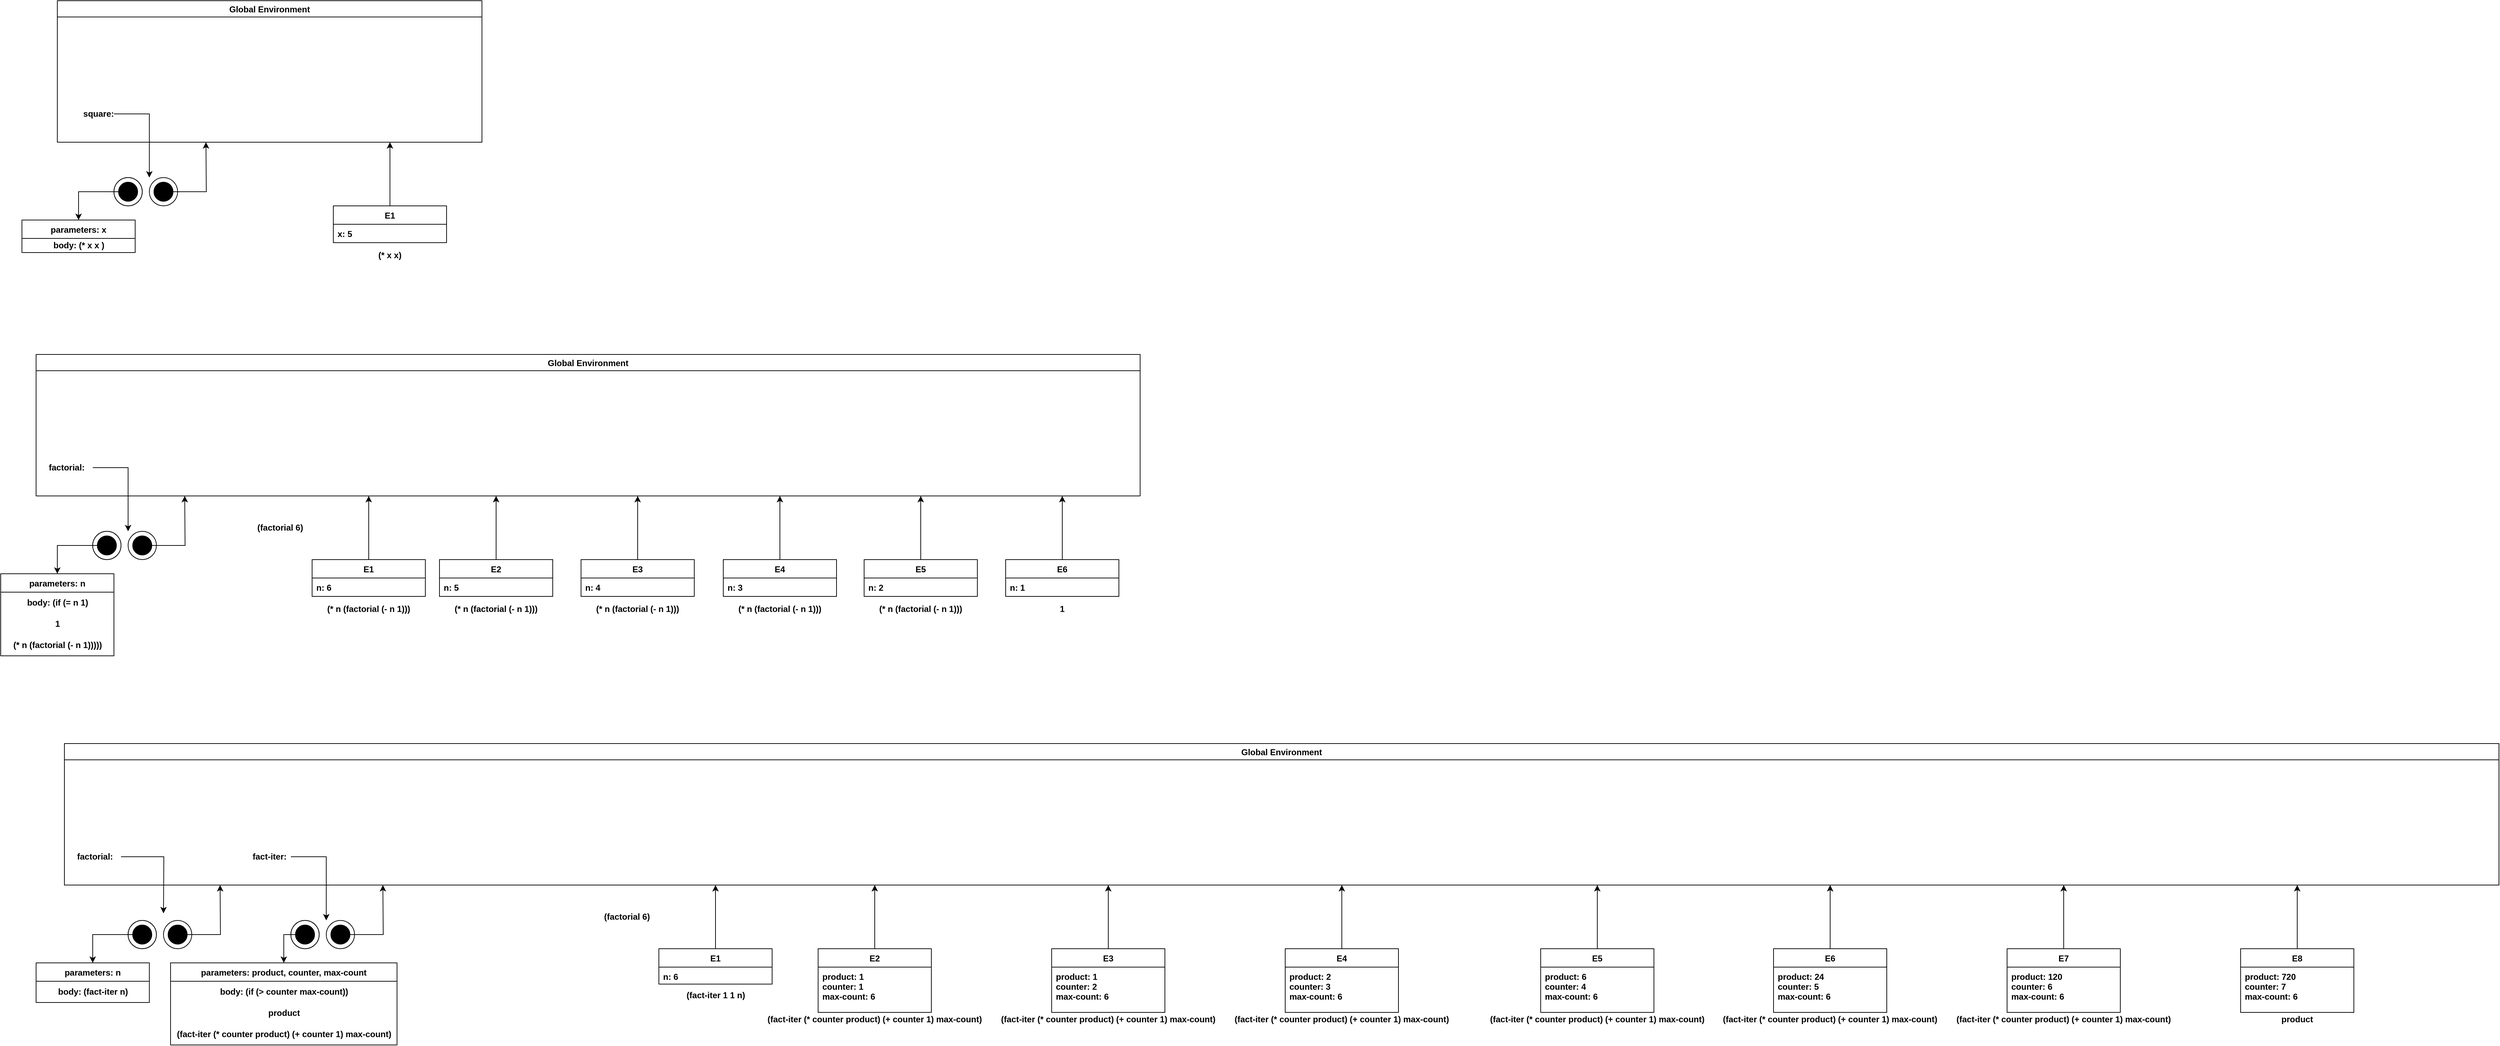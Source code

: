 <mxfile version="20.3.0" type="device"><diagram id="ziU6qe6TCh-2OA8CFNm4" name="Page-1"><mxGraphModel dx="950" dy="435" grid="1" gridSize="10" guides="1" tooltips="1" connect="1" arrows="1" fold="1" page="1" pageScale="1" pageWidth="827" pageHeight="1169" math="0" shadow="0"><root><mxCell id="0"/><mxCell id="1" parent="0"/><mxCell id="a6aJElzP8J-dyTgULd1y-1" value="" style="edgeStyle=orthogonalEdgeStyle;rounded=0;orthogonalLoop=1;jettySize=auto;html=1;" parent="1" source="a6aJElzP8J-dyTgULd1y-2" edge="1"><mxGeometry relative="1" as="geometry"><mxPoint x="610" y="410" as="targetPoint"/><Array as="points"><mxPoint x="610" y="430"/><mxPoint x="610" y="430"/></Array></mxGeometry></mxCell><mxCell id="a6aJElzP8J-dyTgULd1y-2" value="E1" style="swimlane;fontStyle=1;align=center;verticalAlign=top;childLayout=stackLayout;horizontal=1;startSize=26;horizontalStack=0;resizeParent=1;resizeParentMax=0;resizeLast=0;collapsible=1;marginBottom=0;" parent="1" vertex="1"><mxGeometry x="530" y="500" width="160" height="52" as="geometry"/></mxCell><mxCell id="a6aJElzP8J-dyTgULd1y-3" value="x: 5" style="text;strokeColor=none;fillColor=none;align=left;verticalAlign=top;spacingLeft=4;spacingRight=4;overflow=hidden;rotatable=0;points=[[0,0.5],[1,0.5]];portConstraint=eastwest;fontStyle=1" parent="a6aJElzP8J-dyTgULd1y-2" vertex="1"><mxGeometry y="26" width="160" height="26" as="geometry"/></mxCell><mxCell id="a6aJElzP8J-dyTgULd1y-4" value="(* x x)" style="text;html=1;strokeColor=none;fillColor=none;align=center;verticalAlign=middle;whiteSpace=wrap;rounded=0;fontStyle=1" parent="1" vertex="1"><mxGeometry x="590" y="560" width="40" height="20" as="geometry"/></mxCell><mxCell id="a6aJElzP8J-dyTgULd1y-5" value="Global Environment" style="swimlane;labelBackgroundColor=#ffffff;" parent="1" vertex="1"><mxGeometry x="140" y="210" width="600" height="200" as="geometry"/></mxCell><mxCell id="a6aJElzP8J-dyTgULd1y-6" value="&lt;b&gt;square:&amp;nbsp;&lt;/b&gt;" style="text;html=1;strokeColor=none;fillColor=none;align=center;verticalAlign=middle;whiteSpace=wrap;rounded=0;labelBackgroundColor=#ffffff;" parent="a6aJElzP8J-dyTgULd1y-5" vertex="1"><mxGeometry x="40" y="150" width="40" height="20" as="geometry"/></mxCell><mxCell id="a6aJElzP8J-dyTgULd1y-7" value="" style="group" parent="1" connectable="0" vertex="1"><mxGeometry x="220" y="460" width="40" height="40" as="geometry"/></mxCell><mxCell id="a6aJElzP8J-dyTgULd1y-8" value="" style="ellipse;whiteSpace=wrap;html=1;aspect=fixed;labelBackgroundColor=#ffffff;" parent="a6aJElzP8J-dyTgULd1y-7" vertex="1"><mxGeometry width="40" height="40" as="geometry"/></mxCell><mxCell id="a6aJElzP8J-dyTgULd1y-9" value="" style="ellipse;whiteSpace=wrap;html=1;aspect=fixed;labelBackgroundColor=#ffffff;strokeWidth=8;fillColor=#000000;" parent="a6aJElzP8J-dyTgULd1y-7" vertex="1"><mxGeometry x="10" y="10" width="20" height="20" as="geometry"/></mxCell><mxCell id="a6aJElzP8J-dyTgULd1y-10" value="" style="group" parent="1" connectable="0" vertex="1"><mxGeometry x="220" y="460" width="40" height="40" as="geometry"/></mxCell><mxCell id="a6aJElzP8J-dyTgULd1y-11" value="" style="ellipse;whiteSpace=wrap;html=1;aspect=fixed;labelBackgroundColor=#ffffff;" parent="a6aJElzP8J-dyTgULd1y-10" vertex="1"><mxGeometry width="40" height="40" as="geometry"/></mxCell><mxCell id="a6aJElzP8J-dyTgULd1y-12" value="" style="ellipse;whiteSpace=wrap;html=1;aspect=fixed;labelBackgroundColor=#ffffff;strokeWidth=8;fillColor=#000000;" parent="a6aJElzP8J-dyTgULd1y-10" vertex="1"><mxGeometry x="10" y="10" width="20" height="20" as="geometry"/></mxCell><mxCell id="a6aJElzP8J-dyTgULd1y-13" value="" style="group" parent="1" connectable="0" vertex="1"><mxGeometry x="270" y="460" width="40" height="40" as="geometry"/></mxCell><mxCell id="a6aJElzP8J-dyTgULd1y-14" value="" style="ellipse;whiteSpace=wrap;html=1;aspect=fixed;labelBackgroundColor=#ffffff;" parent="a6aJElzP8J-dyTgULd1y-13" vertex="1"><mxGeometry width="40" height="40" as="geometry"/></mxCell><mxCell id="a6aJElzP8J-dyTgULd1y-15" value="" style="ellipse;whiteSpace=wrap;html=1;aspect=fixed;labelBackgroundColor=#ffffff;strokeWidth=8;fillColor=#000000;" parent="a6aJElzP8J-dyTgULd1y-13" vertex="1"><mxGeometry x="10" y="10" width="20" height="20" as="geometry"/></mxCell><mxCell id="a6aJElzP8J-dyTgULd1y-16" style="edgeStyle=orthogonalEdgeStyle;rounded=0;orthogonalLoop=1;jettySize=auto;html=1;" parent="1" source="a6aJElzP8J-dyTgULd1y-6" edge="1"><mxGeometry relative="1" as="geometry"><mxPoint x="270" y="460" as="targetPoint"/><Array as="points"><mxPoint x="270" y="370"/></Array></mxGeometry></mxCell><mxCell id="a6aJElzP8J-dyTgULd1y-17" value="parameters: x" style="swimlane;fontStyle=1;align=center;verticalAlign=top;childLayout=stackLayout;horizontal=1;startSize=26;horizontalStack=0;resizeParent=1;resizeParentMax=0;resizeLast=0;collapsible=1;marginBottom=0;" parent="1" vertex="1"><mxGeometry x="90" y="520" width="160" height="46" as="geometry"/></mxCell><mxCell id="a6aJElzP8J-dyTgULd1y-18" value="&lt;b&gt;body: (* x x )&lt;/b&gt;" style="text;html=1;align=center;verticalAlign=middle;resizable=0;points=[];autosize=1;strokeColor=none;" parent="a6aJElzP8J-dyTgULd1y-17" vertex="1"><mxGeometry y="26" width="160" height="20" as="geometry"/></mxCell><mxCell id="a6aJElzP8J-dyTgULd1y-19" style="edgeStyle=orthogonalEdgeStyle;rounded=0;orthogonalLoop=1;jettySize=auto;html=1;exitX=0;exitY=0.5;exitDx=0;exitDy=0;entryX=0.5;entryY=0;entryDx=0;entryDy=0;" parent="1" source="a6aJElzP8J-dyTgULd1y-12" target="a6aJElzP8J-dyTgULd1y-17" edge="1"><mxGeometry relative="1" as="geometry"/></mxCell><mxCell id="a6aJElzP8J-dyTgULd1y-20" style="edgeStyle=orthogonalEdgeStyle;rounded=0;orthogonalLoop=1;jettySize=auto;html=1;exitX=1;exitY=0.5;exitDx=0;exitDy=0;" parent="1" source="a6aJElzP8J-dyTgULd1y-15" edge="1"><mxGeometry relative="1" as="geometry"><mxPoint x="350" y="410" as="targetPoint"/></mxGeometry></mxCell><mxCell id="FKYWOg4AV1HLZsxcYAZO-21" value="" style="edgeStyle=orthogonalEdgeStyle;rounded=0;orthogonalLoop=1;jettySize=auto;html=1;" parent="1" source="FKYWOg4AV1HLZsxcYAZO-22" edge="1"><mxGeometry relative="1" as="geometry"><mxPoint x="580" y="910" as="targetPoint"/><Array as="points"><mxPoint x="580" y="930"/><mxPoint x="580" y="930"/></Array></mxGeometry></mxCell><mxCell id="FKYWOg4AV1HLZsxcYAZO-22" value="E1" style="swimlane;fontStyle=1;align=center;verticalAlign=top;childLayout=stackLayout;horizontal=1;startSize=26;horizontalStack=0;resizeParent=1;resizeParentMax=0;resizeLast=0;collapsible=1;marginBottom=0;" parent="1" vertex="1"><mxGeometry x="500" y="1000" width="160" height="52" as="geometry"/></mxCell><mxCell id="FKYWOg4AV1HLZsxcYAZO-23" value="n: 6" style="text;strokeColor=none;fillColor=none;align=left;verticalAlign=top;spacingLeft=4;spacingRight=4;overflow=hidden;rotatable=0;points=[[0,0.5],[1,0.5]];portConstraint=eastwest;fontStyle=1" parent="FKYWOg4AV1HLZsxcYAZO-22" vertex="1"><mxGeometry y="26" width="160" height="26" as="geometry"/></mxCell><mxCell id="FKYWOg4AV1HLZsxcYAZO-24" value="&lt;b style=&quot;&quot;&gt;(* n (factorial (- n 1)))&lt;/b&gt;" style="text;html=1;strokeColor=none;fillColor=none;align=center;verticalAlign=middle;whiteSpace=wrap;rounded=0;fontStyle=1" parent="1" vertex="1"><mxGeometry x="500" y="1060" width="160" height="20" as="geometry"/></mxCell><mxCell id="FKYWOg4AV1HLZsxcYAZO-25" value="Global Environment" style="swimlane;labelBackgroundColor=#ffffff;" parent="1" vertex="1"><mxGeometry x="110" y="710" width="1560" height="200" as="geometry"/></mxCell><mxCell id="FKYWOg4AV1HLZsxcYAZO-26" value="&lt;b&gt;factorial:&amp;nbsp;&lt;/b&gt;" style="text;html=1;strokeColor=none;fillColor=none;align=center;verticalAlign=middle;whiteSpace=wrap;rounded=0;labelBackgroundColor=#ffffff;" parent="FKYWOg4AV1HLZsxcYAZO-25" vertex="1"><mxGeometry x="10" y="150" width="70" height="20" as="geometry"/></mxCell><mxCell id="FKYWOg4AV1HLZsxcYAZO-27" value="" style="group" parent="1" vertex="1" connectable="0"><mxGeometry x="190" y="960" width="40" height="40" as="geometry"/></mxCell><mxCell id="FKYWOg4AV1HLZsxcYAZO-28" value="" style="ellipse;whiteSpace=wrap;html=1;aspect=fixed;labelBackgroundColor=#ffffff;" parent="FKYWOg4AV1HLZsxcYAZO-27" vertex="1"><mxGeometry width="40" height="40" as="geometry"/></mxCell><mxCell id="FKYWOg4AV1HLZsxcYAZO-29" value="" style="ellipse;whiteSpace=wrap;html=1;aspect=fixed;labelBackgroundColor=#ffffff;strokeWidth=8;fillColor=#000000;" parent="FKYWOg4AV1HLZsxcYAZO-27" vertex="1"><mxGeometry x="10" y="10" width="20" height="20" as="geometry"/></mxCell><mxCell id="FKYWOg4AV1HLZsxcYAZO-30" value="" style="group" parent="1" vertex="1" connectable="0"><mxGeometry x="190" y="960" width="40" height="40" as="geometry"/></mxCell><mxCell id="FKYWOg4AV1HLZsxcYAZO-31" value="" style="ellipse;whiteSpace=wrap;html=1;aspect=fixed;labelBackgroundColor=#ffffff;" parent="FKYWOg4AV1HLZsxcYAZO-30" vertex="1"><mxGeometry width="40" height="40" as="geometry"/></mxCell><mxCell id="FKYWOg4AV1HLZsxcYAZO-32" value="" style="ellipse;whiteSpace=wrap;html=1;aspect=fixed;labelBackgroundColor=#ffffff;strokeWidth=8;fillColor=#000000;" parent="FKYWOg4AV1HLZsxcYAZO-30" vertex="1"><mxGeometry x="10" y="10" width="20" height="20" as="geometry"/></mxCell><mxCell id="FKYWOg4AV1HLZsxcYAZO-33" value="" style="group" parent="1" vertex="1" connectable="0"><mxGeometry x="240" y="960" width="40" height="40" as="geometry"/></mxCell><mxCell id="FKYWOg4AV1HLZsxcYAZO-34" value="" style="ellipse;whiteSpace=wrap;html=1;aspect=fixed;labelBackgroundColor=#ffffff;" parent="FKYWOg4AV1HLZsxcYAZO-33" vertex="1"><mxGeometry width="40" height="40" as="geometry"/></mxCell><mxCell id="FKYWOg4AV1HLZsxcYAZO-35" value="" style="ellipse;whiteSpace=wrap;html=1;aspect=fixed;labelBackgroundColor=#ffffff;strokeWidth=8;fillColor=#000000;" parent="FKYWOg4AV1HLZsxcYAZO-33" vertex="1"><mxGeometry x="10" y="10" width="20" height="20" as="geometry"/></mxCell><mxCell id="FKYWOg4AV1HLZsxcYAZO-36" style="edgeStyle=orthogonalEdgeStyle;rounded=0;orthogonalLoop=1;jettySize=auto;html=1;" parent="1" source="FKYWOg4AV1HLZsxcYAZO-26" edge="1"><mxGeometry relative="1" as="geometry"><mxPoint x="240" y="960" as="targetPoint"/><Array as="points"><mxPoint x="240" y="870"/></Array></mxGeometry></mxCell><mxCell id="FKYWOg4AV1HLZsxcYAZO-37" value="parameters: n" style="swimlane;fontStyle=1;align=center;verticalAlign=top;childLayout=stackLayout;horizontal=1;startSize=26;horizontalStack=0;resizeParent=1;resizeParentMax=0;resizeLast=0;collapsible=1;marginBottom=0;" parent="1" vertex="1"><mxGeometry x="60" y="1020" width="160" height="116" as="geometry"/></mxCell><mxCell id="FKYWOg4AV1HLZsxcYAZO-38" value="&lt;b&gt;body: (if (= n 1)&lt;/b&gt;" style="text;html=1;align=center;verticalAlign=middle;resizable=0;points=[];autosize=1;strokeColor=none;" parent="FKYWOg4AV1HLZsxcYAZO-37" vertex="1"><mxGeometry y="26" width="160" height="30" as="geometry"/></mxCell><mxCell id="FKYWOg4AV1HLZsxcYAZO-43" value="&lt;b&gt;1&lt;/b&gt;" style="text;html=1;align=center;verticalAlign=middle;resizable=0;points=[];autosize=1;strokeColor=none;" parent="FKYWOg4AV1HLZsxcYAZO-37" vertex="1"><mxGeometry y="56" width="160" height="30" as="geometry"/></mxCell><mxCell id="FKYWOg4AV1HLZsxcYAZO-44" value="&lt;b&gt;(* n (factorial (- n 1)))))&lt;/b&gt;" style="text;html=1;align=center;verticalAlign=middle;resizable=0;points=[];autosize=1;strokeColor=none;" parent="FKYWOg4AV1HLZsxcYAZO-37" vertex="1"><mxGeometry y="86" width="160" height="30" as="geometry"/></mxCell><mxCell id="FKYWOg4AV1HLZsxcYAZO-39" style="edgeStyle=orthogonalEdgeStyle;rounded=0;orthogonalLoop=1;jettySize=auto;html=1;exitX=0;exitY=0.5;exitDx=0;exitDy=0;entryX=0.5;entryY=0;entryDx=0;entryDy=0;" parent="1" source="FKYWOg4AV1HLZsxcYAZO-32" target="FKYWOg4AV1HLZsxcYAZO-37" edge="1"><mxGeometry relative="1" as="geometry"/></mxCell><mxCell id="FKYWOg4AV1HLZsxcYAZO-40" style="edgeStyle=orthogonalEdgeStyle;rounded=0;orthogonalLoop=1;jettySize=auto;html=1;exitX=1;exitY=0.5;exitDx=0;exitDy=0;" parent="1" source="FKYWOg4AV1HLZsxcYAZO-35" edge="1"><mxGeometry relative="1" as="geometry"><mxPoint x="320" y="910" as="targetPoint"/></mxGeometry></mxCell><mxCell id="FKYWOg4AV1HLZsxcYAZO-53" value="" style="edgeStyle=orthogonalEdgeStyle;rounded=0;orthogonalLoop=1;jettySize=auto;html=1;" parent="1" source="FKYWOg4AV1HLZsxcYAZO-54" edge="1"><mxGeometry relative="1" as="geometry"><mxPoint x="760" y="910" as="targetPoint"/><Array as="points"><mxPoint x="760" y="930"/><mxPoint x="760" y="930"/></Array></mxGeometry></mxCell><mxCell id="FKYWOg4AV1HLZsxcYAZO-54" value="E2" style="swimlane;fontStyle=1;align=center;verticalAlign=top;childLayout=stackLayout;horizontal=1;startSize=26;horizontalStack=0;resizeParent=1;resizeParentMax=0;resizeLast=0;collapsible=1;marginBottom=0;" parent="1" vertex="1"><mxGeometry x="680" y="1000" width="160" height="52" as="geometry"/></mxCell><mxCell id="FKYWOg4AV1HLZsxcYAZO-55" value="n: 5" style="text;strokeColor=none;fillColor=none;align=left;verticalAlign=top;spacingLeft=4;spacingRight=4;overflow=hidden;rotatable=0;points=[[0,0.5],[1,0.5]];portConstraint=eastwest;fontStyle=1" parent="FKYWOg4AV1HLZsxcYAZO-54" vertex="1"><mxGeometry y="26" width="160" height="26" as="geometry"/></mxCell><mxCell id="FKYWOg4AV1HLZsxcYAZO-56" value="&lt;b style=&quot;&quot;&gt;(* n (factorial (- n 1)))&lt;/b&gt;" style="text;html=1;strokeColor=none;fillColor=none;align=center;verticalAlign=middle;whiteSpace=wrap;rounded=0;fontStyle=1" parent="1" vertex="1"><mxGeometry x="680" y="1060" width="160" height="20" as="geometry"/></mxCell><mxCell id="FKYWOg4AV1HLZsxcYAZO-57" value="" style="edgeStyle=orthogonalEdgeStyle;rounded=0;orthogonalLoop=1;jettySize=auto;html=1;" parent="1" source="FKYWOg4AV1HLZsxcYAZO-58" edge="1"><mxGeometry relative="1" as="geometry"><mxPoint x="960" y="910" as="targetPoint"/><Array as="points"><mxPoint x="960" y="930"/><mxPoint x="960" y="930"/></Array></mxGeometry></mxCell><mxCell id="FKYWOg4AV1HLZsxcYAZO-58" value="E3" style="swimlane;fontStyle=1;align=center;verticalAlign=top;childLayout=stackLayout;horizontal=1;startSize=26;horizontalStack=0;resizeParent=1;resizeParentMax=0;resizeLast=0;collapsible=1;marginBottom=0;" parent="1" vertex="1"><mxGeometry x="880" y="1000" width="160" height="52" as="geometry"/></mxCell><mxCell id="FKYWOg4AV1HLZsxcYAZO-59" value="n: 4" style="text;strokeColor=none;fillColor=none;align=left;verticalAlign=top;spacingLeft=4;spacingRight=4;overflow=hidden;rotatable=0;points=[[0,0.5],[1,0.5]];portConstraint=eastwest;fontStyle=1" parent="FKYWOg4AV1HLZsxcYAZO-58" vertex="1"><mxGeometry y="26" width="160" height="26" as="geometry"/></mxCell><mxCell id="FKYWOg4AV1HLZsxcYAZO-60" value="&lt;b style=&quot;&quot;&gt;(* n (factorial (- n 1)))&lt;/b&gt;" style="text;html=1;strokeColor=none;fillColor=none;align=center;verticalAlign=middle;whiteSpace=wrap;rounded=0;fontStyle=1" parent="1" vertex="1"><mxGeometry x="880" y="1060" width="160" height="20" as="geometry"/></mxCell><mxCell id="FKYWOg4AV1HLZsxcYAZO-61" value="" style="edgeStyle=orthogonalEdgeStyle;rounded=0;orthogonalLoop=1;jettySize=auto;html=1;" parent="1" source="FKYWOg4AV1HLZsxcYAZO-62" edge="1"><mxGeometry relative="1" as="geometry"><mxPoint x="1161" y="910" as="targetPoint"/><Array as="points"><mxPoint x="1161" y="930"/><mxPoint x="1161" y="930"/></Array></mxGeometry></mxCell><mxCell id="FKYWOg4AV1HLZsxcYAZO-62" value="E4" style="swimlane;fontStyle=1;align=center;verticalAlign=top;childLayout=stackLayout;horizontal=1;startSize=26;horizontalStack=0;resizeParent=1;resizeParentMax=0;resizeLast=0;collapsible=1;marginBottom=0;" parent="1" vertex="1"><mxGeometry x="1081" y="1000" width="160" height="52" as="geometry"/></mxCell><mxCell id="FKYWOg4AV1HLZsxcYAZO-63" value="n: 3" style="text;strokeColor=none;fillColor=none;align=left;verticalAlign=top;spacingLeft=4;spacingRight=4;overflow=hidden;rotatable=0;points=[[0,0.5],[1,0.5]];portConstraint=eastwest;fontStyle=1" parent="FKYWOg4AV1HLZsxcYAZO-62" vertex="1"><mxGeometry y="26" width="160" height="26" as="geometry"/></mxCell><mxCell id="FKYWOg4AV1HLZsxcYAZO-64" value="&lt;b style=&quot;&quot;&gt;(* n (factorial (- n 1)))&lt;/b&gt;" style="text;html=1;strokeColor=none;fillColor=none;align=center;verticalAlign=middle;whiteSpace=wrap;rounded=0;fontStyle=1" parent="1" vertex="1"><mxGeometry x="1081" y="1060" width="160" height="20" as="geometry"/></mxCell><mxCell id="FKYWOg4AV1HLZsxcYAZO-65" value="" style="edgeStyle=orthogonalEdgeStyle;rounded=0;orthogonalLoop=1;jettySize=auto;html=1;" parent="1" source="FKYWOg4AV1HLZsxcYAZO-66" edge="1"><mxGeometry relative="1" as="geometry"><mxPoint x="1360" y="910" as="targetPoint"/><Array as="points"><mxPoint x="1360" y="930"/><mxPoint x="1360" y="930"/></Array></mxGeometry></mxCell><mxCell id="FKYWOg4AV1HLZsxcYAZO-66" value="E5" style="swimlane;fontStyle=1;align=center;verticalAlign=top;childLayout=stackLayout;horizontal=1;startSize=26;horizontalStack=0;resizeParent=1;resizeParentMax=0;resizeLast=0;collapsible=1;marginBottom=0;" parent="1" vertex="1"><mxGeometry x="1280" y="1000" width="160" height="52" as="geometry"/></mxCell><mxCell id="FKYWOg4AV1HLZsxcYAZO-67" value="n: 2" style="text;strokeColor=none;fillColor=none;align=left;verticalAlign=top;spacingLeft=4;spacingRight=4;overflow=hidden;rotatable=0;points=[[0,0.5],[1,0.5]];portConstraint=eastwest;fontStyle=1" parent="FKYWOg4AV1HLZsxcYAZO-66" vertex="1"><mxGeometry y="26" width="160" height="26" as="geometry"/></mxCell><mxCell id="FKYWOg4AV1HLZsxcYAZO-68" value="&lt;b style=&quot;&quot;&gt;(* n (factorial (- n 1)))&lt;/b&gt;" style="text;html=1;strokeColor=none;fillColor=none;align=center;verticalAlign=middle;whiteSpace=wrap;rounded=0;fontStyle=1" parent="1" vertex="1"><mxGeometry x="1280" y="1060" width="160" height="20" as="geometry"/></mxCell><mxCell id="FKYWOg4AV1HLZsxcYAZO-73" value="" style="edgeStyle=orthogonalEdgeStyle;rounded=0;orthogonalLoop=1;jettySize=auto;html=1;" parent="1" source="FKYWOg4AV1HLZsxcYAZO-74" edge="1"><mxGeometry relative="1" as="geometry"><mxPoint x="1560" y="910" as="targetPoint"/><Array as="points"><mxPoint x="1560" y="930"/><mxPoint x="1560" y="930"/></Array></mxGeometry></mxCell><mxCell id="FKYWOg4AV1HLZsxcYAZO-74" value="E6" style="swimlane;fontStyle=1;align=center;verticalAlign=top;childLayout=stackLayout;horizontal=1;startSize=26;horizontalStack=0;resizeParent=1;resizeParentMax=0;resizeLast=0;collapsible=1;marginBottom=0;" parent="1" vertex="1"><mxGeometry x="1480" y="1000" width="160" height="52" as="geometry"/></mxCell><mxCell id="FKYWOg4AV1HLZsxcYAZO-75" value="n: 1" style="text;strokeColor=none;fillColor=none;align=left;verticalAlign=top;spacingLeft=4;spacingRight=4;overflow=hidden;rotatable=0;points=[[0,0.5],[1,0.5]];portConstraint=eastwest;fontStyle=1" parent="FKYWOg4AV1HLZsxcYAZO-74" vertex="1"><mxGeometry y="26" width="160" height="26" as="geometry"/></mxCell><mxCell id="FKYWOg4AV1HLZsxcYAZO-76" value="&lt;b style=&quot;&quot;&gt;1&lt;/b&gt;" style="text;html=1;strokeColor=none;fillColor=none;align=center;verticalAlign=middle;whiteSpace=wrap;rounded=0;fontStyle=1" parent="1" vertex="1"><mxGeometry x="1480" y="1060" width="160" height="20" as="geometry"/></mxCell><mxCell id="FKYWOg4AV1HLZsxcYAZO-77" value="&lt;b&gt;(factorial 6)&lt;/b&gt;" style="text;html=1;strokeColor=none;fillColor=none;align=center;verticalAlign=middle;whiteSpace=wrap;rounded=0;" parent="1" vertex="1"><mxGeometry x="350" y="940" width="210" height="30" as="geometry"/></mxCell><mxCell id="FKYWOg4AV1HLZsxcYAZO-78" value="" style="edgeStyle=orthogonalEdgeStyle;rounded=0;orthogonalLoop=1;jettySize=auto;html=1;" parent="1" source="FKYWOg4AV1HLZsxcYAZO-79" edge="1"><mxGeometry relative="1" as="geometry"><mxPoint x="1070" y="1460" as="targetPoint"/><Array as="points"><mxPoint x="1070" y="1480"/><mxPoint x="1070" y="1480"/></Array></mxGeometry></mxCell><mxCell id="FKYWOg4AV1HLZsxcYAZO-79" value="E1" style="swimlane;fontStyle=1;align=center;verticalAlign=top;childLayout=stackLayout;horizontal=1;startSize=26;horizontalStack=0;resizeParent=1;resizeParentMax=0;resizeLast=0;collapsible=1;marginBottom=0;" parent="1" vertex="1"><mxGeometry x="990" y="1550" width="160" height="50" as="geometry"/></mxCell><mxCell id="FKYWOg4AV1HLZsxcYAZO-80" value="n: 6&#10;" style="text;strokeColor=none;fillColor=none;align=left;verticalAlign=top;spacingLeft=4;spacingRight=4;overflow=hidden;rotatable=0;points=[[0,0.5],[1,0.5]];portConstraint=eastwest;fontStyle=1" parent="FKYWOg4AV1HLZsxcYAZO-79" vertex="1"><mxGeometry y="26" width="160" height="24" as="geometry"/></mxCell><mxCell id="FKYWOg4AV1HLZsxcYAZO-81" value="&lt;b style=&quot;&quot;&gt;(fact-iter 1 1 n)&lt;/b&gt;" style="text;html=1;strokeColor=none;fillColor=none;align=center;verticalAlign=middle;whiteSpace=wrap;rounded=0;fontStyle=1" parent="1" vertex="1"><mxGeometry x="902.5" y="1606" width="335" height="20" as="geometry"/></mxCell><mxCell id="FKYWOg4AV1HLZsxcYAZO-82" value="Global Environment" style="swimlane;labelBackgroundColor=#ffffff;" parent="1" vertex="1"><mxGeometry x="150" y="1260" width="3440" height="200" as="geometry"/></mxCell><mxCell id="FKYWOg4AV1HLZsxcYAZO-83" value="&lt;b&gt;factorial:&amp;nbsp;&lt;/b&gt;" style="text;html=1;strokeColor=none;fillColor=none;align=center;verticalAlign=middle;whiteSpace=wrap;rounded=0;labelBackgroundColor=#ffffff;" parent="FKYWOg4AV1HLZsxcYAZO-82" vertex="1"><mxGeometry x="10" y="150" width="70" height="20" as="geometry"/></mxCell><mxCell id="FKYWOg4AV1HLZsxcYAZO-84" value="" style="group" parent="1" vertex="1" connectable="0"><mxGeometry x="240" y="1510" width="40" height="40" as="geometry"/></mxCell><mxCell id="FKYWOg4AV1HLZsxcYAZO-85" value="" style="ellipse;whiteSpace=wrap;html=1;aspect=fixed;labelBackgroundColor=#ffffff;" parent="FKYWOg4AV1HLZsxcYAZO-84" vertex="1"><mxGeometry width="40" height="40" as="geometry"/></mxCell><mxCell id="FKYWOg4AV1HLZsxcYAZO-86" value="" style="ellipse;whiteSpace=wrap;html=1;aspect=fixed;labelBackgroundColor=#ffffff;strokeWidth=8;fillColor=#000000;" parent="FKYWOg4AV1HLZsxcYAZO-84" vertex="1"><mxGeometry x="10" y="10" width="20" height="20" as="geometry"/></mxCell><mxCell id="FKYWOg4AV1HLZsxcYAZO-87" value="" style="group" parent="1" vertex="1" connectable="0"><mxGeometry x="240" y="1510" width="40" height="40" as="geometry"/></mxCell><mxCell id="FKYWOg4AV1HLZsxcYAZO-88" value="" style="ellipse;whiteSpace=wrap;html=1;aspect=fixed;labelBackgroundColor=#ffffff;" parent="FKYWOg4AV1HLZsxcYAZO-87" vertex="1"><mxGeometry width="40" height="40" as="geometry"/></mxCell><mxCell id="FKYWOg4AV1HLZsxcYAZO-89" value="" style="ellipse;whiteSpace=wrap;html=1;aspect=fixed;labelBackgroundColor=#ffffff;strokeWidth=8;fillColor=#000000;" parent="FKYWOg4AV1HLZsxcYAZO-87" vertex="1"><mxGeometry x="10" y="10" width="20" height="20" as="geometry"/></mxCell><mxCell id="FKYWOg4AV1HLZsxcYAZO-90" value="" style="group" parent="1" vertex="1" connectable="0"><mxGeometry x="290" y="1510" width="40" height="40" as="geometry"/></mxCell><mxCell id="FKYWOg4AV1HLZsxcYAZO-91" value="" style="ellipse;whiteSpace=wrap;html=1;aspect=fixed;labelBackgroundColor=#ffffff;" parent="FKYWOg4AV1HLZsxcYAZO-90" vertex="1"><mxGeometry width="40" height="40" as="geometry"/></mxCell><mxCell id="FKYWOg4AV1HLZsxcYAZO-92" value="" style="ellipse;whiteSpace=wrap;html=1;aspect=fixed;labelBackgroundColor=#ffffff;strokeWidth=8;fillColor=#000000;" parent="FKYWOg4AV1HLZsxcYAZO-90" vertex="1"><mxGeometry x="10" y="10" width="20" height="20" as="geometry"/></mxCell><mxCell id="FKYWOg4AV1HLZsxcYAZO-94" value="parameters: n" style="swimlane;fontStyle=1;align=center;verticalAlign=top;childLayout=stackLayout;horizontal=1;startSize=26;horizontalStack=0;resizeParent=1;resizeParentMax=0;resizeLast=0;collapsible=1;marginBottom=0;" parent="1" vertex="1"><mxGeometry x="110" y="1570" width="160" height="56" as="geometry"/></mxCell><mxCell id="FKYWOg4AV1HLZsxcYAZO-95" value="&lt;b&gt;body: (fact-iter n)&lt;/b&gt;" style="text;html=1;align=center;verticalAlign=middle;resizable=0;points=[];autosize=1;strokeColor=none;" parent="FKYWOg4AV1HLZsxcYAZO-94" vertex="1"><mxGeometry y="26" width="160" height="30" as="geometry"/></mxCell><mxCell id="FKYWOg4AV1HLZsxcYAZO-98" style="edgeStyle=orthogonalEdgeStyle;rounded=0;orthogonalLoop=1;jettySize=auto;html=1;exitX=0;exitY=0.5;exitDx=0;exitDy=0;entryX=0.5;entryY=0;entryDx=0;entryDy=0;" parent="1" source="FKYWOg4AV1HLZsxcYAZO-89" target="FKYWOg4AV1HLZsxcYAZO-94" edge="1"><mxGeometry relative="1" as="geometry"/></mxCell><mxCell id="FKYWOg4AV1HLZsxcYAZO-99" style="edgeStyle=orthogonalEdgeStyle;rounded=0;orthogonalLoop=1;jettySize=auto;html=1;exitX=1;exitY=0.5;exitDx=0;exitDy=0;" parent="1" source="FKYWOg4AV1HLZsxcYAZO-92" edge="1"><mxGeometry relative="1" as="geometry"><mxPoint x="370" y="1460" as="targetPoint"/></mxGeometry></mxCell><mxCell id="FKYWOg4AV1HLZsxcYAZO-120" value="&lt;b&gt;(factorial 6)&lt;/b&gt;" style="text;html=1;strokeColor=none;fillColor=none;align=center;verticalAlign=middle;whiteSpace=wrap;rounded=0;" parent="1" vertex="1"><mxGeometry x="840" y="1490" width="210" height="30" as="geometry"/></mxCell><mxCell id="FKYWOg4AV1HLZsxcYAZO-121" style="edgeStyle=orthogonalEdgeStyle;rounded=0;orthogonalLoop=1;jettySize=auto;html=1;exitX=1;exitY=0.5;exitDx=0;exitDy=0;" parent="1" source="FKYWOg4AV1HLZsxcYAZO-83" edge="1"><mxGeometry relative="1" as="geometry"><mxPoint x="290" y="1500" as="targetPoint"/></mxGeometry></mxCell><mxCell id="FKYWOg4AV1HLZsxcYAZO-122" value="&lt;b&gt;fact-iter:&lt;/b&gt;" style="text;html=1;strokeColor=none;fillColor=none;align=center;verticalAlign=middle;whiteSpace=wrap;rounded=0;labelBackgroundColor=#ffffff;" parent="1" vertex="1"><mxGeometry x="410" y="1410" width="60" height="20" as="geometry"/></mxCell><mxCell id="FKYWOg4AV1HLZsxcYAZO-123" value="" style="group" parent="1" vertex="1" connectable="0"><mxGeometry x="470" y="1510" width="40" height="40" as="geometry"/></mxCell><mxCell id="FKYWOg4AV1HLZsxcYAZO-124" value="" style="ellipse;whiteSpace=wrap;html=1;aspect=fixed;labelBackgroundColor=#ffffff;" parent="FKYWOg4AV1HLZsxcYAZO-123" vertex="1"><mxGeometry width="40" height="40" as="geometry"/></mxCell><mxCell id="FKYWOg4AV1HLZsxcYAZO-125" value="" style="ellipse;whiteSpace=wrap;html=1;aspect=fixed;labelBackgroundColor=#ffffff;strokeWidth=8;fillColor=#000000;" parent="FKYWOg4AV1HLZsxcYAZO-123" vertex="1"><mxGeometry x="10" y="10" width="20" height="20" as="geometry"/></mxCell><mxCell id="FKYWOg4AV1HLZsxcYAZO-126" value="" style="group" parent="1" vertex="1" connectable="0"><mxGeometry x="470" y="1510" width="40" height="40" as="geometry"/></mxCell><mxCell id="FKYWOg4AV1HLZsxcYAZO-127" value="" style="ellipse;whiteSpace=wrap;html=1;aspect=fixed;labelBackgroundColor=#ffffff;" parent="FKYWOg4AV1HLZsxcYAZO-126" vertex="1"><mxGeometry width="40" height="40" as="geometry"/></mxCell><mxCell id="FKYWOg4AV1HLZsxcYAZO-128" value="" style="ellipse;whiteSpace=wrap;html=1;aspect=fixed;labelBackgroundColor=#ffffff;strokeWidth=8;fillColor=#000000;" parent="FKYWOg4AV1HLZsxcYAZO-126" vertex="1"><mxGeometry x="10" y="10" width="20" height="20" as="geometry"/></mxCell><mxCell id="FKYWOg4AV1HLZsxcYAZO-129" value="" style="group" parent="1" vertex="1" connectable="0"><mxGeometry x="520" y="1510" width="40" height="40" as="geometry"/></mxCell><mxCell id="FKYWOg4AV1HLZsxcYAZO-130" value="" style="ellipse;whiteSpace=wrap;html=1;aspect=fixed;labelBackgroundColor=#ffffff;" parent="FKYWOg4AV1HLZsxcYAZO-129" vertex="1"><mxGeometry width="40" height="40" as="geometry"/></mxCell><mxCell id="FKYWOg4AV1HLZsxcYAZO-131" value="" style="ellipse;whiteSpace=wrap;html=1;aspect=fixed;labelBackgroundColor=#ffffff;strokeWidth=8;fillColor=#000000;" parent="FKYWOg4AV1HLZsxcYAZO-129" vertex="1"><mxGeometry x="10" y="10" width="20" height="20" as="geometry"/></mxCell><mxCell id="FKYWOg4AV1HLZsxcYAZO-132" style="edgeStyle=orthogonalEdgeStyle;rounded=0;orthogonalLoop=1;jettySize=auto;html=1;" parent="1" source="FKYWOg4AV1HLZsxcYAZO-122" edge="1"><mxGeometry relative="1" as="geometry"><mxPoint x="520" y="1510" as="targetPoint"/><Array as="points"><mxPoint x="520" y="1420"/></Array></mxGeometry></mxCell><mxCell id="FKYWOg4AV1HLZsxcYAZO-133" value="parameters: product, counter, max-count" style="swimlane;fontStyle=1;align=center;verticalAlign=top;childLayout=stackLayout;horizontal=1;startSize=26;horizontalStack=0;resizeParent=1;resizeParentMax=0;resizeLast=0;collapsible=1;marginBottom=0;" parent="1" vertex="1"><mxGeometry x="300" y="1570" width="320" height="116" as="geometry"/></mxCell><mxCell id="FKYWOg4AV1HLZsxcYAZO-134" value="&lt;b&gt;body: (if (&amp;gt; counter max-count))&lt;/b&gt;" style="text;html=1;align=center;verticalAlign=middle;resizable=0;points=[];autosize=1;strokeColor=none;" parent="FKYWOg4AV1HLZsxcYAZO-133" vertex="1"><mxGeometry y="26" width="320" height="30" as="geometry"/></mxCell><mxCell id="FKYWOg4AV1HLZsxcYAZO-138" value="&lt;b&gt;product&lt;/b&gt;" style="text;html=1;align=center;verticalAlign=middle;resizable=0;points=[];autosize=1;strokeColor=none;" parent="FKYWOg4AV1HLZsxcYAZO-133" vertex="1"><mxGeometry y="56" width="320" height="30" as="geometry"/></mxCell><mxCell id="FKYWOg4AV1HLZsxcYAZO-139" value="&lt;b&gt;(fact-iter (* counter product) (+ counter 1) max-count)&lt;/b&gt;" style="text;html=1;align=center;verticalAlign=middle;resizable=0;points=[];autosize=1;strokeColor=none;" parent="FKYWOg4AV1HLZsxcYAZO-133" vertex="1"><mxGeometry y="86" width="320" height="30" as="geometry"/></mxCell><mxCell id="FKYWOg4AV1HLZsxcYAZO-135" style="edgeStyle=orthogonalEdgeStyle;rounded=0;orthogonalLoop=1;jettySize=auto;html=1;exitX=0;exitY=0.5;exitDx=0;exitDy=0;entryX=0.5;entryY=0;entryDx=0;entryDy=0;" parent="1" source="FKYWOg4AV1HLZsxcYAZO-128" target="FKYWOg4AV1HLZsxcYAZO-133" edge="1"><mxGeometry relative="1" as="geometry"/></mxCell><mxCell id="FKYWOg4AV1HLZsxcYAZO-136" style="edgeStyle=orthogonalEdgeStyle;rounded=0;orthogonalLoop=1;jettySize=auto;html=1;exitX=1;exitY=0.5;exitDx=0;exitDy=0;" parent="1" source="FKYWOg4AV1HLZsxcYAZO-131" edge="1"><mxGeometry relative="1" as="geometry"><mxPoint x="600" y="1460" as="targetPoint"/></mxGeometry></mxCell><mxCell id="FKYWOg4AV1HLZsxcYAZO-147" value="" style="edgeStyle=orthogonalEdgeStyle;rounded=0;orthogonalLoop=1;jettySize=auto;html=1;" parent="1" source="FKYWOg4AV1HLZsxcYAZO-148" edge="1"><mxGeometry relative="1" as="geometry"><mxPoint x="1295" y="1460" as="targetPoint"/><Array as="points"><mxPoint x="1295" y="1480"/><mxPoint x="1295" y="1480"/></Array></mxGeometry></mxCell><mxCell id="FKYWOg4AV1HLZsxcYAZO-148" value="E2" style="swimlane;fontStyle=1;align=center;verticalAlign=top;childLayout=stackLayout;horizontal=1;startSize=26;horizontalStack=0;resizeParent=1;resizeParentMax=0;resizeLast=0;collapsible=1;marginBottom=0;" parent="1" vertex="1"><mxGeometry x="1215" y="1550" width="160" height="90" as="geometry"/></mxCell><mxCell id="FKYWOg4AV1HLZsxcYAZO-149" value="product: 1&#10;counter: 1&#10;max-count: 6" style="text;strokeColor=none;fillColor=none;align=left;verticalAlign=top;spacingLeft=4;spacingRight=4;overflow=hidden;rotatable=0;points=[[0,0.5],[1,0.5]];portConstraint=eastwest;fontStyle=1" parent="FKYWOg4AV1HLZsxcYAZO-148" vertex="1"><mxGeometry y="26" width="160" height="64" as="geometry"/></mxCell><mxCell id="FKYWOg4AV1HLZsxcYAZO-150" value="&lt;b style=&quot;&quot;&gt;(fact-iter (* counter product) (+ counter 1) max-count)&lt;/b&gt;" style="text;html=1;strokeColor=none;fillColor=none;align=center;verticalAlign=middle;whiteSpace=wrap;rounded=0;fontStyle=1" parent="1" vertex="1"><mxGeometry x="1130" y="1640" width="330" height="20" as="geometry"/></mxCell><mxCell id="FKYWOg4AV1HLZsxcYAZO-155" value="" style="edgeStyle=orthogonalEdgeStyle;rounded=0;orthogonalLoop=1;jettySize=auto;html=1;" parent="1" source="FKYWOg4AV1HLZsxcYAZO-156" edge="1"><mxGeometry relative="1" as="geometry"><mxPoint x="1625" y="1460" as="targetPoint"/><Array as="points"><mxPoint x="1625" y="1480"/><mxPoint x="1625" y="1480"/></Array></mxGeometry></mxCell><mxCell id="FKYWOg4AV1HLZsxcYAZO-156" value="E3" style="swimlane;fontStyle=1;align=center;verticalAlign=top;childLayout=stackLayout;horizontal=1;startSize=26;horizontalStack=0;resizeParent=1;resizeParentMax=0;resizeLast=0;collapsible=1;marginBottom=0;" parent="1" vertex="1"><mxGeometry x="1545" y="1550" width="160" height="90" as="geometry"/></mxCell><mxCell id="FKYWOg4AV1HLZsxcYAZO-157" value="product: 1&#10;counter: 2&#10;max-count: 6" style="text;strokeColor=none;fillColor=none;align=left;verticalAlign=top;spacingLeft=4;spacingRight=4;overflow=hidden;rotatable=0;points=[[0,0.5],[1,0.5]];portConstraint=eastwest;fontStyle=1" parent="FKYWOg4AV1HLZsxcYAZO-156" vertex="1"><mxGeometry y="26" width="160" height="64" as="geometry"/></mxCell><mxCell id="FKYWOg4AV1HLZsxcYAZO-158" value="&lt;b style=&quot;&quot;&gt;(fact-iter (* counter product) (+ counter 1) max-count)&lt;/b&gt;" style="text;html=1;strokeColor=none;fillColor=none;align=center;verticalAlign=middle;whiteSpace=wrap;rounded=0;fontStyle=1" parent="1" vertex="1"><mxGeometry x="1460" y="1640" width="330" height="20" as="geometry"/></mxCell><mxCell id="FKYWOg4AV1HLZsxcYAZO-159" value="" style="edgeStyle=orthogonalEdgeStyle;rounded=0;orthogonalLoop=1;jettySize=auto;html=1;" parent="1" source="FKYWOg4AV1HLZsxcYAZO-160" edge="1"><mxGeometry relative="1" as="geometry"><mxPoint x="1955" y="1460" as="targetPoint"/><Array as="points"><mxPoint x="1955" y="1480"/><mxPoint x="1955" y="1480"/></Array></mxGeometry></mxCell><mxCell id="FKYWOg4AV1HLZsxcYAZO-160" value="E4" style="swimlane;fontStyle=1;align=center;verticalAlign=top;childLayout=stackLayout;horizontal=1;startSize=26;horizontalStack=0;resizeParent=1;resizeParentMax=0;resizeLast=0;collapsible=1;marginBottom=0;" parent="1" vertex="1"><mxGeometry x="1875" y="1550" width="160" height="90" as="geometry"/></mxCell><mxCell id="FKYWOg4AV1HLZsxcYAZO-161" value="product: 2&#10;counter: 3&#10;max-count: 6" style="text;strokeColor=none;fillColor=none;align=left;verticalAlign=top;spacingLeft=4;spacingRight=4;overflow=hidden;rotatable=0;points=[[0,0.5],[1,0.5]];portConstraint=eastwest;fontStyle=1" parent="FKYWOg4AV1HLZsxcYAZO-160" vertex="1"><mxGeometry y="26" width="160" height="64" as="geometry"/></mxCell><mxCell id="FKYWOg4AV1HLZsxcYAZO-162" value="&lt;b style=&quot;&quot;&gt;(fact-iter (* counter product) (+ counter 1) max-count)&lt;/b&gt;" style="text;html=1;strokeColor=none;fillColor=none;align=center;verticalAlign=middle;whiteSpace=wrap;rounded=0;fontStyle=1" parent="1" vertex="1"><mxGeometry x="1790" y="1640" width="330" height="20" as="geometry"/></mxCell><mxCell id="FKYWOg4AV1HLZsxcYAZO-163" value="" style="edgeStyle=orthogonalEdgeStyle;rounded=0;orthogonalLoop=1;jettySize=auto;html=1;" parent="1" source="FKYWOg4AV1HLZsxcYAZO-164" edge="1"><mxGeometry relative="1" as="geometry"><mxPoint x="2316" y="1460" as="targetPoint"/><Array as="points"><mxPoint x="2316" y="1480"/><mxPoint x="2316" y="1480"/></Array></mxGeometry></mxCell><mxCell id="FKYWOg4AV1HLZsxcYAZO-164" value="E5" style="swimlane;fontStyle=1;align=center;verticalAlign=top;childLayout=stackLayout;horizontal=1;startSize=26;horizontalStack=0;resizeParent=1;resizeParentMax=0;resizeLast=0;collapsible=1;marginBottom=0;" parent="1" vertex="1"><mxGeometry x="2236" y="1550" width="160" height="90" as="geometry"/></mxCell><mxCell id="FKYWOg4AV1HLZsxcYAZO-165" value="product: 6&#10;counter: 4&#10;max-count: 6" style="text;strokeColor=none;fillColor=none;align=left;verticalAlign=top;spacingLeft=4;spacingRight=4;overflow=hidden;rotatable=0;points=[[0,0.5],[1,0.5]];portConstraint=eastwest;fontStyle=1" parent="FKYWOg4AV1HLZsxcYAZO-164" vertex="1"><mxGeometry y="26" width="160" height="64" as="geometry"/></mxCell><mxCell id="FKYWOg4AV1HLZsxcYAZO-166" value="&lt;b style=&quot;&quot;&gt;(fact-iter (* counter product) (+ counter 1) max-count)&lt;/b&gt;" style="text;html=1;strokeColor=none;fillColor=none;align=center;verticalAlign=middle;whiteSpace=wrap;rounded=0;fontStyle=1" parent="1" vertex="1"><mxGeometry x="2151" y="1640" width="330" height="20" as="geometry"/></mxCell><mxCell id="FKYWOg4AV1HLZsxcYAZO-167" value="" style="edgeStyle=orthogonalEdgeStyle;rounded=0;orthogonalLoop=1;jettySize=auto;html=1;" parent="1" source="FKYWOg4AV1HLZsxcYAZO-168" edge="1"><mxGeometry relative="1" as="geometry"><mxPoint x="2645" y="1460" as="targetPoint"/><Array as="points"><mxPoint x="2645" y="1480"/><mxPoint x="2645" y="1480"/></Array></mxGeometry></mxCell><mxCell id="FKYWOg4AV1HLZsxcYAZO-168" value="E6" style="swimlane;fontStyle=1;align=center;verticalAlign=top;childLayout=stackLayout;horizontal=1;startSize=26;horizontalStack=0;resizeParent=1;resizeParentMax=0;resizeLast=0;collapsible=1;marginBottom=0;" parent="1" vertex="1"><mxGeometry x="2565" y="1550" width="160" height="90" as="geometry"/></mxCell><mxCell id="FKYWOg4AV1HLZsxcYAZO-169" value="product: 24&#10;counter: 5&#10;max-count: 6" style="text;strokeColor=none;fillColor=none;align=left;verticalAlign=top;spacingLeft=4;spacingRight=4;overflow=hidden;rotatable=0;points=[[0,0.5],[1,0.5]];portConstraint=eastwest;fontStyle=1" parent="FKYWOg4AV1HLZsxcYAZO-168" vertex="1"><mxGeometry y="26" width="160" height="64" as="geometry"/></mxCell><mxCell id="FKYWOg4AV1HLZsxcYAZO-170" value="&lt;b style=&quot;&quot;&gt;(fact-iter (* counter product) (+ counter 1) max-count)&lt;/b&gt;" style="text;html=1;strokeColor=none;fillColor=none;align=center;verticalAlign=middle;whiteSpace=wrap;rounded=0;fontStyle=1" parent="1" vertex="1"><mxGeometry x="2480" y="1640" width="330" height="20" as="geometry"/></mxCell><mxCell id="FKYWOg4AV1HLZsxcYAZO-171" value="" style="edgeStyle=orthogonalEdgeStyle;rounded=0;orthogonalLoop=1;jettySize=auto;html=1;" parent="1" source="FKYWOg4AV1HLZsxcYAZO-172" edge="1"><mxGeometry relative="1" as="geometry"><mxPoint x="2975" y="1460" as="targetPoint"/><Array as="points"><mxPoint x="2975" y="1480"/><mxPoint x="2975" y="1480"/></Array></mxGeometry></mxCell><mxCell id="FKYWOg4AV1HLZsxcYAZO-172" value="E7" style="swimlane;fontStyle=1;align=center;verticalAlign=top;childLayout=stackLayout;horizontal=1;startSize=26;horizontalStack=0;resizeParent=1;resizeParentMax=0;resizeLast=0;collapsible=1;marginBottom=0;" parent="1" vertex="1"><mxGeometry x="2895" y="1550" width="160" height="90" as="geometry"/></mxCell><mxCell id="FKYWOg4AV1HLZsxcYAZO-173" value="product: 120&#10;counter: 6&#10;max-count: 6" style="text;strokeColor=none;fillColor=none;align=left;verticalAlign=top;spacingLeft=4;spacingRight=4;overflow=hidden;rotatable=0;points=[[0,0.5],[1,0.5]];portConstraint=eastwest;fontStyle=1" parent="FKYWOg4AV1HLZsxcYAZO-172" vertex="1"><mxGeometry y="26" width="160" height="64" as="geometry"/></mxCell><mxCell id="FKYWOg4AV1HLZsxcYAZO-174" value="&lt;b style=&quot;&quot;&gt;(fact-iter (* counter product) (+ counter 1) max-count)&lt;/b&gt;" style="text;html=1;strokeColor=none;fillColor=none;align=center;verticalAlign=middle;whiteSpace=wrap;rounded=0;fontStyle=1" parent="1" vertex="1"><mxGeometry x="2810" y="1640" width="330" height="20" as="geometry"/></mxCell><mxCell id="FKYWOg4AV1HLZsxcYAZO-175" value="" style="edgeStyle=orthogonalEdgeStyle;rounded=0;orthogonalLoop=1;jettySize=auto;html=1;" parent="1" source="FKYWOg4AV1HLZsxcYAZO-176" edge="1"><mxGeometry relative="1" as="geometry"><mxPoint x="3305" y="1460" as="targetPoint"/><Array as="points"><mxPoint x="3305" y="1480"/><mxPoint x="3305" y="1480"/></Array></mxGeometry></mxCell><mxCell id="FKYWOg4AV1HLZsxcYAZO-176" value="E8" style="swimlane;fontStyle=1;align=center;verticalAlign=top;childLayout=stackLayout;horizontal=1;startSize=26;horizontalStack=0;resizeParent=1;resizeParentMax=0;resizeLast=0;collapsible=1;marginBottom=0;" parent="1" vertex="1"><mxGeometry x="3225" y="1550" width="160" height="90" as="geometry"/></mxCell><mxCell id="FKYWOg4AV1HLZsxcYAZO-177" value="product: 720&#10;counter: 7&#10;max-count: 6" style="text;strokeColor=none;fillColor=none;align=left;verticalAlign=top;spacingLeft=4;spacingRight=4;overflow=hidden;rotatable=0;points=[[0,0.5],[1,0.5]];portConstraint=eastwest;fontStyle=1" parent="FKYWOg4AV1HLZsxcYAZO-176" vertex="1"><mxGeometry y="26" width="160" height="64" as="geometry"/></mxCell><mxCell id="FKYWOg4AV1HLZsxcYAZO-178" value="&lt;b style=&quot;&quot;&gt;product&lt;/b&gt;" style="text;html=1;strokeColor=none;fillColor=none;align=center;verticalAlign=middle;whiteSpace=wrap;rounded=0;fontStyle=1" parent="1" vertex="1"><mxGeometry x="3140" y="1640" width="330" height="20" as="geometry"/></mxCell></root></mxGraphModel></diagram></mxfile>